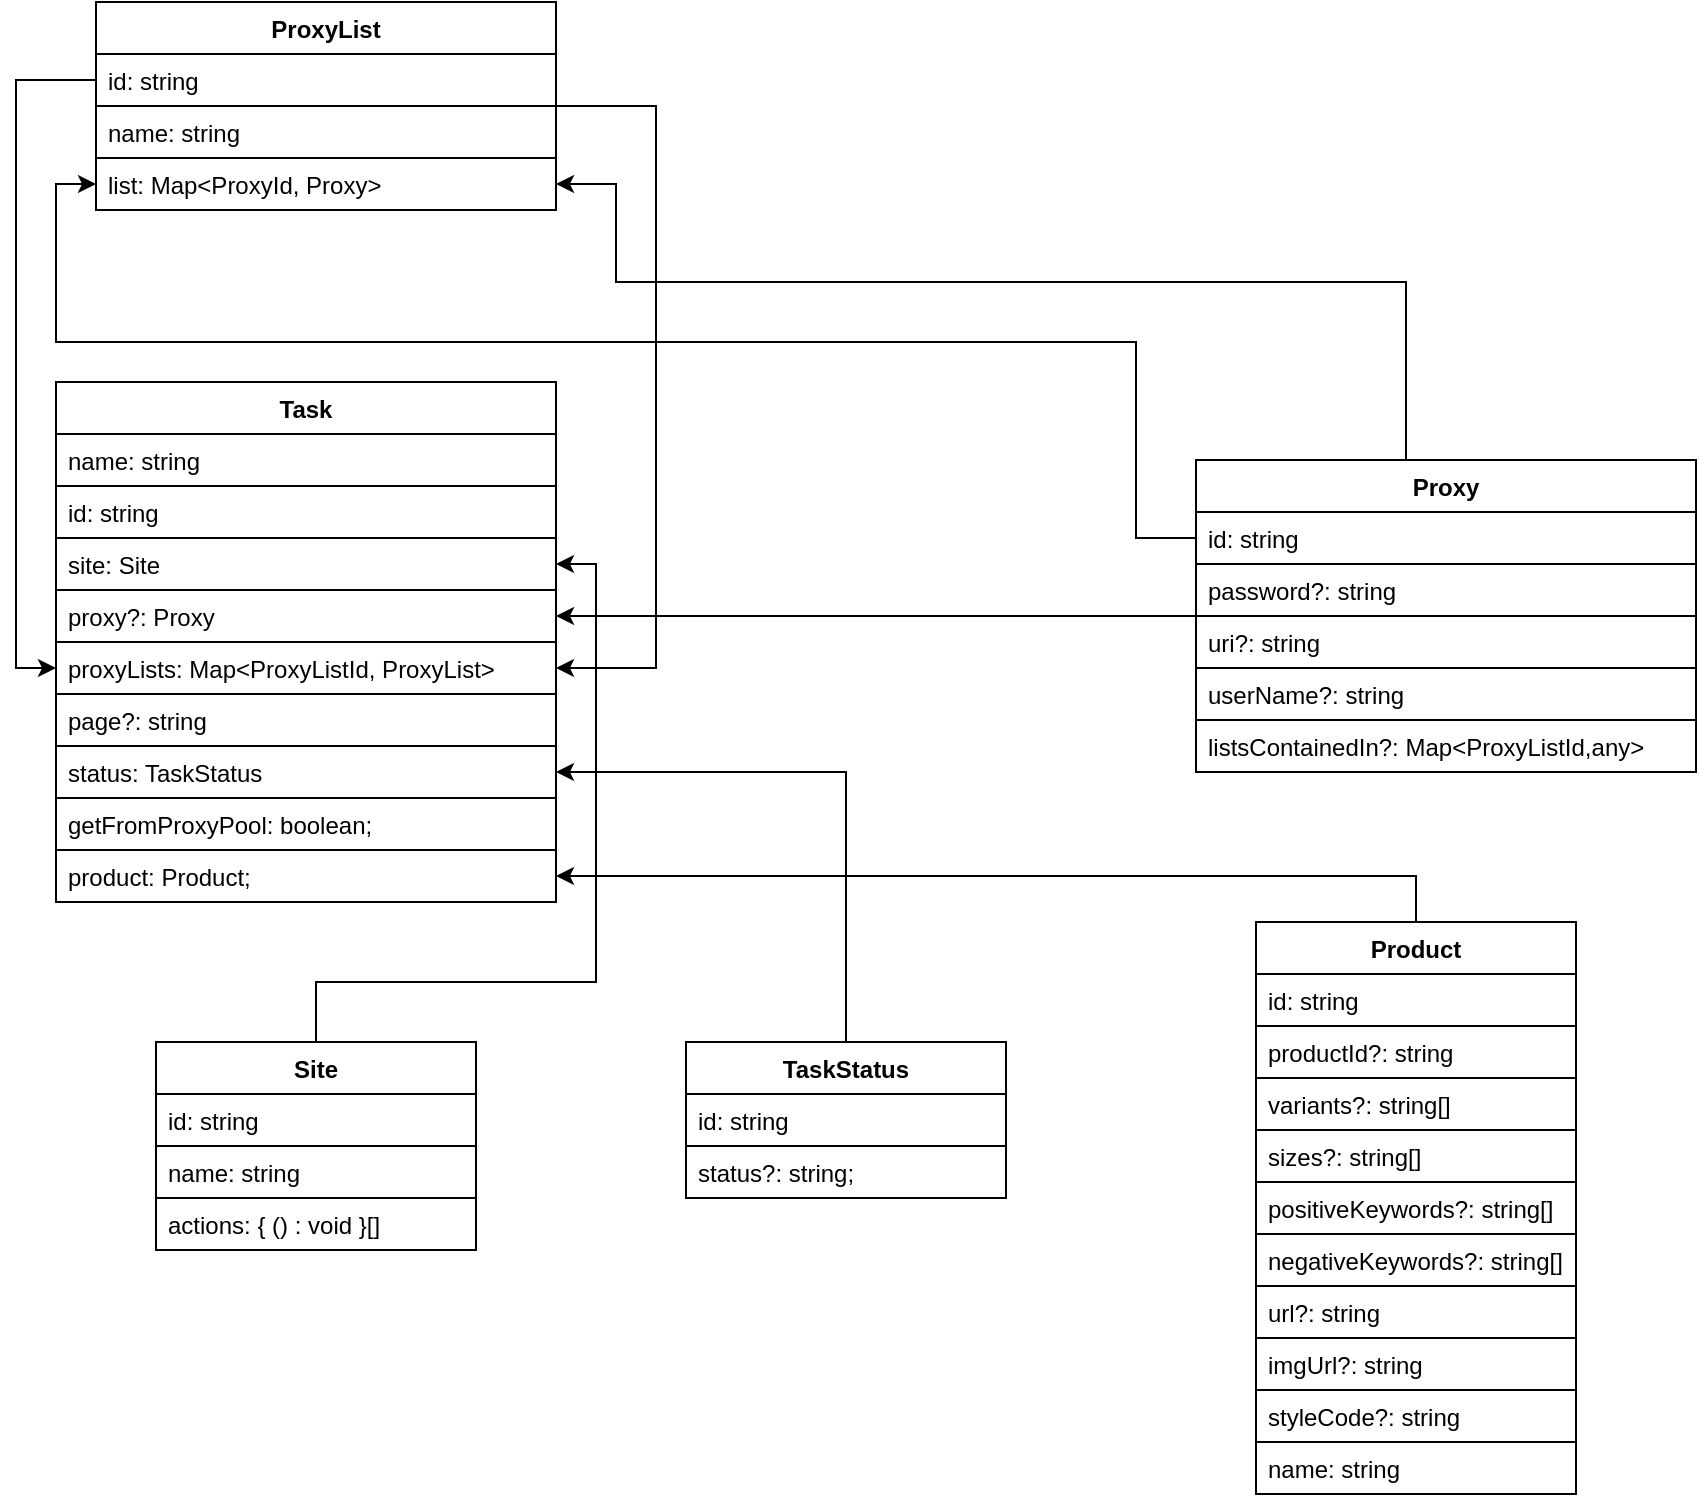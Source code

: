 <mxfile version="12.2.6" type="device" pages="1"><diagram id="fKB2ySFvgCv7OzzOeJCu" name="Page-1"><mxGraphModel dx="1408" dy="738" grid="1" gridSize="10" guides="1" tooltips="1" connect="1" arrows="1" fold="1" page="1" pageScale="1" pageWidth="850" pageHeight="1100" math="0" shadow="0"><root><mxCell id="0"/><mxCell id="1" parent="0"/><mxCell id="7Ren5SItQdW1PlS49IRg-5" style="edgeStyle=orthogonalEdgeStyle;rounded=0;orthogonalLoop=1;jettySize=auto;html=1;exitX=0.5;exitY=0;exitDx=0;exitDy=0;entryX=1;entryY=0.5;entryDx=0;entryDy=0;" parent="1" source="2K-QOCA20s5IesyKjKHg-1" target="7Ren5SItQdW1PlS49IRg-1" edge="1"><mxGeometry relative="1" as="geometry"><Array as="points"><mxPoint x="705" y="180"/><mxPoint x="310" y="180"/><mxPoint x="310" y="131"/></Array></mxGeometry></mxCell><mxCell id="7Ren5SItQdW1PlS49IRg-9" style="edgeStyle=orthogonalEdgeStyle;rounded=0;orthogonalLoop=1;jettySize=auto;html=1;entryX=1;entryY=0.5;entryDx=0;entryDy=0;" parent="1" source="2K-QOCA20s5IesyKjKHg-1" target="2K-QOCA20s5IesyKjKHg-38" edge="1"><mxGeometry relative="1" as="geometry"/></mxCell><mxCell id="2K-QOCA20s5IesyKjKHg-1" value="Proxy&#10;" style="swimlane;fontStyle=1;align=center;verticalAlign=top;childLayout=stackLayout;horizontal=1;startSize=26;horizontalStack=0;resizeParent=1;resizeParentMax=0;resizeLast=0;collapsible=1;marginBottom=0;" parent="1" vertex="1"><mxGeometry x="600" y="269" width="250" height="156" as="geometry"/></mxCell><mxCell id="2K-QOCA20s5IesyKjKHg-6" value="id: string" style="text;strokeColor=#000000;fillColor=none;align=left;verticalAlign=top;spacingLeft=4;spacingRight=4;overflow=hidden;rotatable=0;points=[[0,0.5],[1,0.5]];portConstraint=eastwest;perimeterSpacing=0;" parent="2K-QOCA20s5IesyKjKHg-1" vertex="1"><mxGeometry y="26" width="250" height="26" as="geometry"/></mxCell><mxCell id="2K-QOCA20s5IesyKjKHg-7" value="password?: string" style="text;strokeColor=#000000;fillColor=none;align=left;verticalAlign=top;spacingLeft=4;spacingRight=4;overflow=hidden;rotatable=0;points=[[0,0.5],[1,0.5]];portConstraint=eastwest;" parent="2K-QOCA20s5IesyKjKHg-1" vertex="1"><mxGeometry y="52" width="250" height="26" as="geometry"/></mxCell><mxCell id="2K-QOCA20s5IesyKjKHg-8" value="uri?: string" style="text;strokeColor=#000000;fillColor=none;align=left;verticalAlign=top;spacingLeft=4;spacingRight=4;overflow=hidden;rotatable=0;points=[[0,0.5],[1,0.5]];portConstraint=eastwest;" parent="2K-QOCA20s5IesyKjKHg-1" vertex="1"><mxGeometry y="78" width="250" height="26" as="geometry"/></mxCell><mxCell id="2K-QOCA20s5IesyKjKHg-9" value="userName?: string" style="text;strokeColor=#000000;fillColor=none;align=left;verticalAlign=top;spacingLeft=4;spacingRight=4;overflow=hidden;rotatable=0;points=[[0,0.5],[1,0.5]];portConstraint=eastwest;" parent="2K-QOCA20s5IesyKjKHg-1" vertex="1"><mxGeometry y="104" width="250" height="26" as="geometry"/></mxCell><mxCell id="2K-QOCA20s5IesyKjKHg-105" value="listsContainedIn?: Map&lt;ProxyListId,any&gt;" style="text;strokeColor=#000000;fillColor=none;align=left;verticalAlign=top;spacingLeft=4;spacingRight=4;overflow=hidden;rotatable=0;points=[[0,0.5],[1,0.5]];portConstraint=eastwest;" parent="2K-QOCA20s5IesyKjKHg-1" vertex="1"><mxGeometry y="130" width="250" height="26" as="geometry"/></mxCell><mxCell id="7Ren5SItQdW1PlS49IRg-15" style="edgeStyle=orthogonalEdgeStyle;rounded=0;orthogonalLoop=1;jettySize=auto;html=1;entryX=1;entryY=0.5;entryDx=0;entryDy=0;" parent="1" source="2K-QOCA20s5IesyKjKHg-28" target="2K-QOCA20s5IesyKjKHg-83" edge="1"><mxGeometry relative="1" as="geometry"><Array as="points"><mxPoint x="330" y="92"/><mxPoint x="330" y="373"/></Array></mxGeometry></mxCell><mxCell id="2K-QOCA20s5IesyKjKHg-28" value="ProxyList" style="swimlane;fontStyle=1;align=center;verticalAlign=top;childLayout=stackLayout;horizontal=1;startSize=26;horizontalStack=0;resizeParent=1;resizeParentMax=0;resizeLast=0;collapsible=1;marginBottom=0;" parent="1" vertex="1"><mxGeometry x="50" y="40" width="230" height="104" as="geometry"/></mxCell><mxCell id="2K-QOCA20s5IesyKjKHg-30" value="id: string" style="text;strokeColor=#000000;fillColor=none;align=left;verticalAlign=top;spacingLeft=4;spacingRight=4;overflow=hidden;rotatable=0;points=[[0,0.5],[1,0.5]];portConstraint=eastwest;perimeterSpacing=0;" parent="2K-QOCA20s5IesyKjKHg-28" vertex="1"><mxGeometry y="26" width="230" height="26" as="geometry"/></mxCell><mxCell id="2K-QOCA20s5IesyKjKHg-31" value="name: string " style="text;strokeColor=#000000;fillColor=none;align=left;verticalAlign=top;spacingLeft=4;spacingRight=4;overflow=hidden;rotatable=0;points=[[0,0.5],[1,0.5]];portConstraint=eastwest;" parent="2K-QOCA20s5IesyKjKHg-28" vertex="1"><mxGeometry y="52" width="230" height="26" as="geometry"/></mxCell><mxCell id="7Ren5SItQdW1PlS49IRg-1" value="list: Map&lt;ProxyId, Proxy&gt;" style="text;strokeColor=#000000;fillColor=none;align=left;verticalAlign=top;spacingLeft=4;spacingRight=4;overflow=hidden;rotatable=0;points=[[0,0.5],[1,0.5]];portConstraint=eastwest;" parent="2K-QOCA20s5IesyKjKHg-28" vertex="1"><mxGeometry y="78" width="230" height="26" as="geometry"/></mxCell><mxCell id="2K-QOCA20s5IesyKjKHg-34" value="Task" style="swimlane;fontStyle=1;align=center;verticalAlign=top;childLayout=stackLayout;horizontal=1;startSize=26;horizontalStack=0;resizeParent=1;resizeParentMax=0;resizeLast=0;collapsible=1;marginBottom=0;" parent="1" vertex="1"><mxGeometry x="30" y="230" width="250" height="260" as="geometry"/></mxCell><mxCell id="2K-QOCA20s5IesyKjKHg-36" value="name: string" style="text;strokeColor=#000000;fillColor=none;align=left;verticalAlign=top;spacingLeft=4;spacingRight=4;overflow=hidden;rotatable=0;points=[[0,0.5],[1,0.5]];portConstraint=eastwest;perimeterSpacing=0;" parent="2K-QOCA20s5IesyKjKHg-34" vertex="1"><mxGeometry y="26" width="250" height="26" as="geometry"/></mxCell><mxCell id="2K-QOCA20s5IesyKjKHg-35" value="id: string" style="text;strokeColor=none;fillColor=none;align=left;verticalAlign=top;spacingLeft=4;spacingRight=4;overflow=hidden;rotatable=0;points=[[0,0.5],[1,0.5]];portConstraint=eastwest;" parent="2K-QOCA20s5IesyKjKHg-34" vertex="1"><mxGeometry y="52" width="250" height="26" as="geometry"/></mxCell><mxCell id="2K-QOCA20s5IesyKjKHg-37" value="site: Site" style="text;strokeColor=#000000;fillColor=none;align=left;verticalAlign=top;spacingLeft=4;spacingRight=4;overflow=hidden;rotatable=0;points=[[0,0.5],[1,0.5]];portConstraint=eastwest;" parent="2K-QOCA20s5IesyKjKHg-34" vertex="1"><mxGeometry y="78" width="250" height="26" as="geometry"/></mxCell><mxCell id="2K-QOCA20s5IesyKjKHg-38" value="proxy?: Proxy" style="text;strokeColor=#000000;fillColor=none;align=left;verticalAlign=top;spacingLeft=4;spacingRight=4;overflow=hidden;rotatable=0;points=[[0,0.5],[1,0.5]];portConstraint=eastwest;" parent="2K-QOCA20s5IesyKjKHg-34" vertex="1"><mxGeometry y="104" width="250" height="26" as="geometry"/></mxCell><mxCell id="2K-QOCA20s5IesyKjKHg-83" value="proxyLists: Map&lt;ProxyListId, ProxyList&gt;" style="text;strokeColor=#000000;fillColor=none;align=left;verticalAlign=top;spacingLeft=4;spacingRight=4;overflow=hidden;rotatable=0;points=[[0,0.5],[1,0.5]];portConstraint=eastwest;" parent="2K-QOCA20s5IesyKjKHg-34" vertex="1"><mxGeometry y="130" width="250" height="26" as="geometry"/></mxCell><mxCell id="2K-QOCA20s5IesyKjKHg-39" value="page?: string" style="text;strokeColor=#000000;fillColor=none;align=left;verticalAlign=top;spacingLeft=4;spacingRight=4;overflow=hidden;rotatable=0;points=[[0,0.5],[1,0.5]];portConstraint=eastwest;" parent="2K-QOCA20s5IesyKjKHg-34" vertex="1"><mxGeometry y="156" width="250" height="26" as="geometry"/></mxCell><mxCell id="2K-QOCA20s5IesyKjKHg-89" value="status: TaskStatus" style="text;strokeColor=#000000;fillColor=none;align=left;verticalAlign=top;spacingLeft=4;spacingRight=4;overflow=hidden;rotatable=0;points=[[0,0.5],[1,0.5]];portConstraint=eastwest;" parent="2K-QOCA20s5IesyKjKHg-34" vertex="1"><mxGeometry y="182" width="250" height="26" as="geometry"/></mxCell><mxCell id="7Ren5SItQdW1PlS49IRg-3" value="getFromProxyPool: boolean;" style="text;strokeColor=#000000;fillColor=none;align=left;verticalAlign=top;spacingLeft=4;spacingRight=4;overflow=hidden;rotatable=0;points=[[0,0.5],[1,0.5]];portConstraint=eastwest;" parent="2K-QOCA20s5IesyKjKHg-34" vertex="1"><mxGeometry y="208" width="250" height="26" as="geometry"/></mxCell><mxCell id="jzcXPh7orGu0QeFuvi1x-9" value="product: Product;" style="text;strokeColor=#000000;fillColor=none;align=left;verticalAlign=top;spacingLeft=4;spacingRight=4;overflow=hidden;rotatable=0;points=[[0,0.5],[1,0.5]];portConstraint=eastwest;" parent="2K-QOCA20s5IesyKjKHg-34" vertex="1"><mxGeometry y="234" width="250" height="26" as="geometry"/></mxCell><mxCell id="7Ren5SItQdW1PlS49IRg-12" style="edgeStyle=orthogonalEdgeStyle;rounded=0;orthogonalLoop=1;jettySize=auto;html=1;exitX=0.5;exitY=0;exitDx=0;exitDy=0;" parent="1" source="2K-QOCA20s5IesyKjKHg-58" target="2K-QOCA20s5IesyKjKHg-89" edge="1"><mxGeometry relative="1" as="geometry"/></mxCell><mxCell id="2K-QOCA20s5IesyKjKHg-58" value="TaskStatus" style="swimlane;fontStyle=1;align=center;verticalAlign=top;childLayout=stackLayout;horizontal=1;startSize=26;horizontalStack=0;resizeParent=1;resizeParentMax=0;resizeLast=0;collapsible=1;marginBottom=0;" parent="1" vertex="1"><mxGeometry x="345" y="560" width="160" height="78" as="geometry"/></mxCell><mxCell id="2K-QOCA20s5IesyKjKHg-59" value="id: string" style="text;strokeColor=none;fillColor=none;align=left;verticalAlign=top;spacingLeft=4;spacingRight=4;overflow=hidden;rotatable=0;points=[[0,0.5],[1,0.5]];portConstraint=eastwest;" parent="2K-QOCA20s5IesyKjKHg-58" vertex="1"><mxGeometry y="26" width="160" height="26" as="geometry"/></mxCell><mxCell id="2K-QOCA20s5IesyKjKHg-60" value="status?: string;" style="text;strokeColor=#000000;fillColor=none;align=left;verticalAlign=top;spacingLeft=4;spacingRight=4;overflow=hidden;rotatable=0;points=[[0,0.5],[1,0.5]];portConstraint=eastwest;perimeterSpacing=0;" parent="2K-QOCA20s5IesyKjKHg-58" vertex="1"><mxGeometry y="52" width="160" height="26" as="geometry"/></mxCell><mxCell id="7Ren5SItQdW1PlS49IRg-8" style="edgeStyle=orthogonalEdgeStyle;rounded=0;orthogonalLoop=1;jettySize=auto;html=1;exitX=0.5;exitY=0;exitDx=0;exitDy=0;entryX=1;entryY=0.5;entryDx=0;entryDy=0;" parent="1" source="2K-QOCA20s5IesyKjKHg-64" target="2K-QOCA20s5IesyKjKHg-37" edge="1"><mxGeometry relative="1" as="geometry"><Array as="points"><mxPoint x="160" y="530"/><mxPoint x="300" y="530"/><mxPoint x="300" y="321"/></Array></mxGeometry></mxCell><mxCell id="2K-QOCA20s5IesyKjKHg-64" value="Site" style="swimlane;fontStyle=1;align=center;verticalAlign=top;childLayout=stackLayout;horizontal=1;startSize=26;horizontalStack=0;resizeParent=1;resizeParentMax=0;resizeLast=0;collapsible=1;marginBottom=0;" parent="1" vertex="1"><mxGeometry x="80" y="560" width="160" height="104" as="geometry"/></mxCell><mxCell id="2K-QOCA20s5IesyKjKHg-65" value="id: string" style="text;strokeColor=none;fillColor=none;align=left;verticalAlign=top;spacingLeft=4;spacingRight=4;overflow=hidden;rotatable=0;points=[[0,0.5],[1,0.5]];portConstraint=eastwest;" parent="2K-QOCA20s5IesyKjKHg-64" vertex="1"><mxGeometry y="26" width="160" height="26" as="geometry"/></mxCell><mxCell id="2K-QOCA20s5IesyKjKHg-66" value="name: string" style="text;strokeColor=#000000;fillColor=none;align=left;verticalAlign=top;spacingLeft=4;spacingRight=4;overflow=hidden;rotatable=0;points=[[0,0.5],[1,0.5]];portConstraint=eastwest;perimeterSpacing=0;" parent="2K-QOCA20s5IesyKjKHg-64" vertex="1"><mxGeometry y="52" width="160" height="26" as="geometry"/></mxCell><mxCell id="2K-QOCA20s5IesyKjKHg-67" value="actions: { () : void }[]" style="text;strokeColor=#000000;fillColor=none;align=left;verticalAlign=top;spacingLeft=4;spacingRight=4;overflow=hidden;rotatable=0;points=[[0,0.5],[1,0.5]];portConstraint=eastwest;" parent="2K-QOCA20s5IesyKjKHg-64" vertex="1"><mxGeometry y="78" width="160" height="26" as="geometry"/></mxCell><mxCell id="jzcXPh7orGu0QeFuvi1x-11" style="edgeStyle=orthogonalEdgeStyle;rounded=0;orthogonalLoop=1;jettySize=auto;html=1;exitX=0.5;exitY=0;exitDx=0;exitDy=0;" parent="1" source="2K-QOCA20s5IesyKjKHg-75" target="jzcXPh7orGu0QeFuvi1x-9" edge="1"><mxGeometry relative="1" as="geometry"/></mxCell><mxCell id="2K-QOCA20s5IesyKjKHg-75" value="Product" style="swimlane;fontStyle=1;align=center;verticalAlign=top;childLayout=stackLayout;horizontal=1;startSize=26;horizontalStack=0;resizeParent=1;resizeParentMax=0;resizeLast=0;collapsible=1;marginBottom=0;" parent="1" vertex="1"><mxGeometry x="630" y="500" width="160" height="286" as="geometry"/></mxCell><mxCell id="2K-QOCA20s5IesyKjKHg-76" value="id: string" style="text;strokeColor=#000000;fillColor=none;align=left;verticalAlign=top;spacingLeft=4;spacingRight=4;overflow=hidden;rotatable=0;points=[[0,0.5],[1,0.5]];portConstraint=eastwest;perimeterSpacing=0;" parent="2K-QOCA20s5IesyKjKHg-75" vertex="1"><mxGeometry y="26" width="160" height="26" as="geometry"/></mxCell><mxCell id="2K-QOCA20s5IesyKjKHg-77" value="productId?: string" style="text;strokeColor=#000000;fillColor=none;align=left;verticalAlign=top;spacingLeft=4;spacingRight=4;overflow=hidden;rotatable=0;points=[[0,0.5],[1,0.5]];portConstraint=eastwest;" parent="2K-QOCA20s5IesyKjKHg-75" vertex="1"><mxGeometry y="52" width="160" height="26" as="geometry"/></mxCell><mxCell id="jzcXPh7orGu0QeFuvi1x-1" value="variants?: string[]" style="text;strokeColor=#000000;fillColor=none;align=left;verticalAlign=top;spacingLeft=4;spacingRight=4;overflow=hidden;rotatable=0;points=[[0,0.5],[1,0.5]];portConstraint=eastwest;perimeterSpacing=0;" parent="2K-QOCA20s5IesyKjKHg-75" vertex="1"><mxGeometry y="78" width="160" height="26" as="geometry"/></mxCell><mxCell id="jzcXPh7orGu0QeFuvi1x-2" value="sizes?: string[]" style="text;strokeColor=#000000;fillColor=none;align=left;verticalAlign=top;spacingLeft=4;spacingRight=4;overflow=hidden;rotatable=0;points=[[0,0.5],[1,0.5]];portConstraint=eastwest;" parent="2K-QOCA20s5IesyKjKHg-75" vertex="1"><mxGeometry y="104" width="160" height="26" as="geometry"/></mxCell><mxCell id="jzcXPh7orGu0QeFuvi1x-3" value="positiveKeywords?: string[]" style="text;strokeColor=#000000;fillColor=none;align=left;verticalAlign=top;spacingLeft=4;spacingRight=4;overflow=hidden;rotatable=0;points=[[0,0.5],[1,0.5]];portConstraint=eastwest;perimeterSpacing=0;" parent="2K-QOCA20s5IesyKjKHg-75" vertex="1"><mxGeometry y="130" width="160" height="26" as="geometry"/></mxCell><mxCell id="jzcXPh7orGu0QeFuvi1x-4" value="negativeKeywords?: string[]" style="text;strokeColor=#000000;fillColor=none;align=left;verticalAlign=top;spacingLeft=4;spacingRight=4;overflow=hidden;rotatable=0;points=[[0,0.5],[1,0.5]];portConstraint=eastwest;" parent="2K-QOCA20s5IesyKjKHg-75" vertex="1"><mxGeometry y="156" width="160" height="26" as="geometry"/></mxCell><mxCell id="jzcXPh7orGu0QeFuvi1x-5" value="url?: string" style="text;strokeColor=#000000;fillColor=none;align=left;verticalAlign=top;spacingLeft=4;spacingRight=4;overflow=hidden;rotatable=0;points=[[0,0.5],[1,0.5]];portConstraint=eastwest;perimeterSpacing=0;" parent="2K-QOCA20s5IesyKjKHg-75" vertex="1"><mxGeometry y="182" width="160" height="26" as="geometry"/></mxCell><mxCell id="jzcXPh7orGu0QeFuvi1x-6" value="imgUrl?: string" style="text;strokeColor=#000000;fillColor=none;align=left;verticalAlign=top;spacingLeft=4;spacingRight=4;overflow=hidden;rotatable=0;points=[[0,0.5],[1,0.5]];portConstraint=eastwest;" parent="2K-QOCA20s5IesyKjKHg-75" vertex="1"><mxGeometry y="208" width="160" height="26" as="geometry"/></mxCell><mxCell id="jzcXPh7orGu0QeFuvi1x-7" value="styleCode?: string" style="text;strokeColor=#000000;fillColor=none;align=left;verticalAlign=top;spacingLeft=4;spacingRight=4;overflow=hidden;rotatable=0;points=[[0,0.5],[1,0.5]];portConstraint=eastwest;" parent="2K-QOCA20s5IesyKjKHg-75" vertex="1"><mxGeometry y="234" width="160" height="26" as="geometry"/></mxCell><mxCell id="DHWwPAptpCl67kg2l4U1-1" value="name: string" style="text;strokeColor=#000000;fillColor=none;align=left;verticalAlign=top;spacingLeft=4;spacingRight=4;overflow=hidden;rotatable=0;points=[[0,0.5],[1,0.5]];portConstraint=eastwest;" vertex="1" parent="2K-QOCA20s5IesyKjKHg-75"><mxGeometry y="260" width="160" height="26" as="geometry"/></mxCell><mxCell id="7Ren5SItQdW1PlS49IRg-6" style="edgeStyle=orthogonalEdgeStyle;rounded=0;orthogonalLoop=1;jettySize=auto;html=1;exitX=0;exitY=0.5;exitDx=0;exitDy=0;entryX=0;entryY=0.5;entryDx=0;entryDy=0;" parent="1" source="2K-QOCA20s5IesyKjKHg-6" target="7Ren5SItQdW1PlS49IRg-1" edge="1"><mxGeometry relative="1" as="geometry"><Array as="points"><mxPoint x="570" y="308"/><mxPoint x="570" y="210"/><mxPoint x="30" y="210"/><mxPoint x="30" y="131"/></Array></mxGeometry></mxCell><mxCell id="7Ren5SItQdW1PlS49IRg-14" style="edgeStyle=orthogonalEdgeStyle;rounded=0;orthogonalLoop=1;jettySize=auto;html=1;exitX=0;exitY=0.5;exitDx=0;exitDy=0;entryX=0;entryY=0.5;entryDx=0;entryDy=0;" parent="1" source="2K-QOCA20s5IesyKjKHg-30" target="2K-QOCA20s5IesyKjKHg-83" edge="1"><mxGeometry relative="1" as="geometry"/></mxCell></root></mxGraphModel></diagram></mxfile>